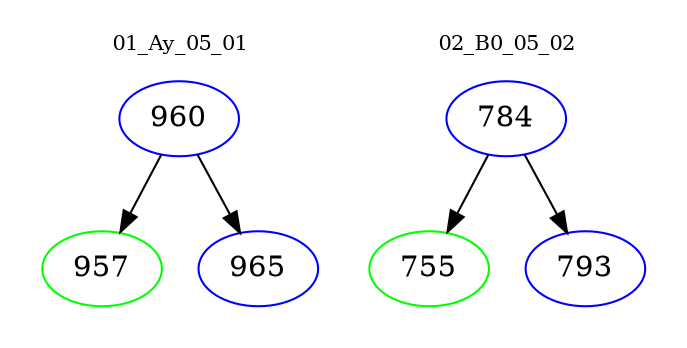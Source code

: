 digraph{
subgraph cluster_0 {
color = white
label = "01_Ay_05_01";
fontsize=10;
T0_960 [label="960", color="blue"]
T0_960 -> T0_957 [color="black"]
T0_957 [label="957", color="green"]
T0_960 -> T0_965 [color="black"]
T0_965 [label="965", color="blue"]
}
subgraph cluster_1 {
color = white
label = "02_B0_05_02";
fontsize=10;
T1_784 [label="784", color="blue"]
T1_784 -> T1_755 [color="black"]
T1_755 [label="755", color="green"]
T1_784 -> T1_793 [color="black"]
T1_793 [label="793", color="blue"]
}
}
